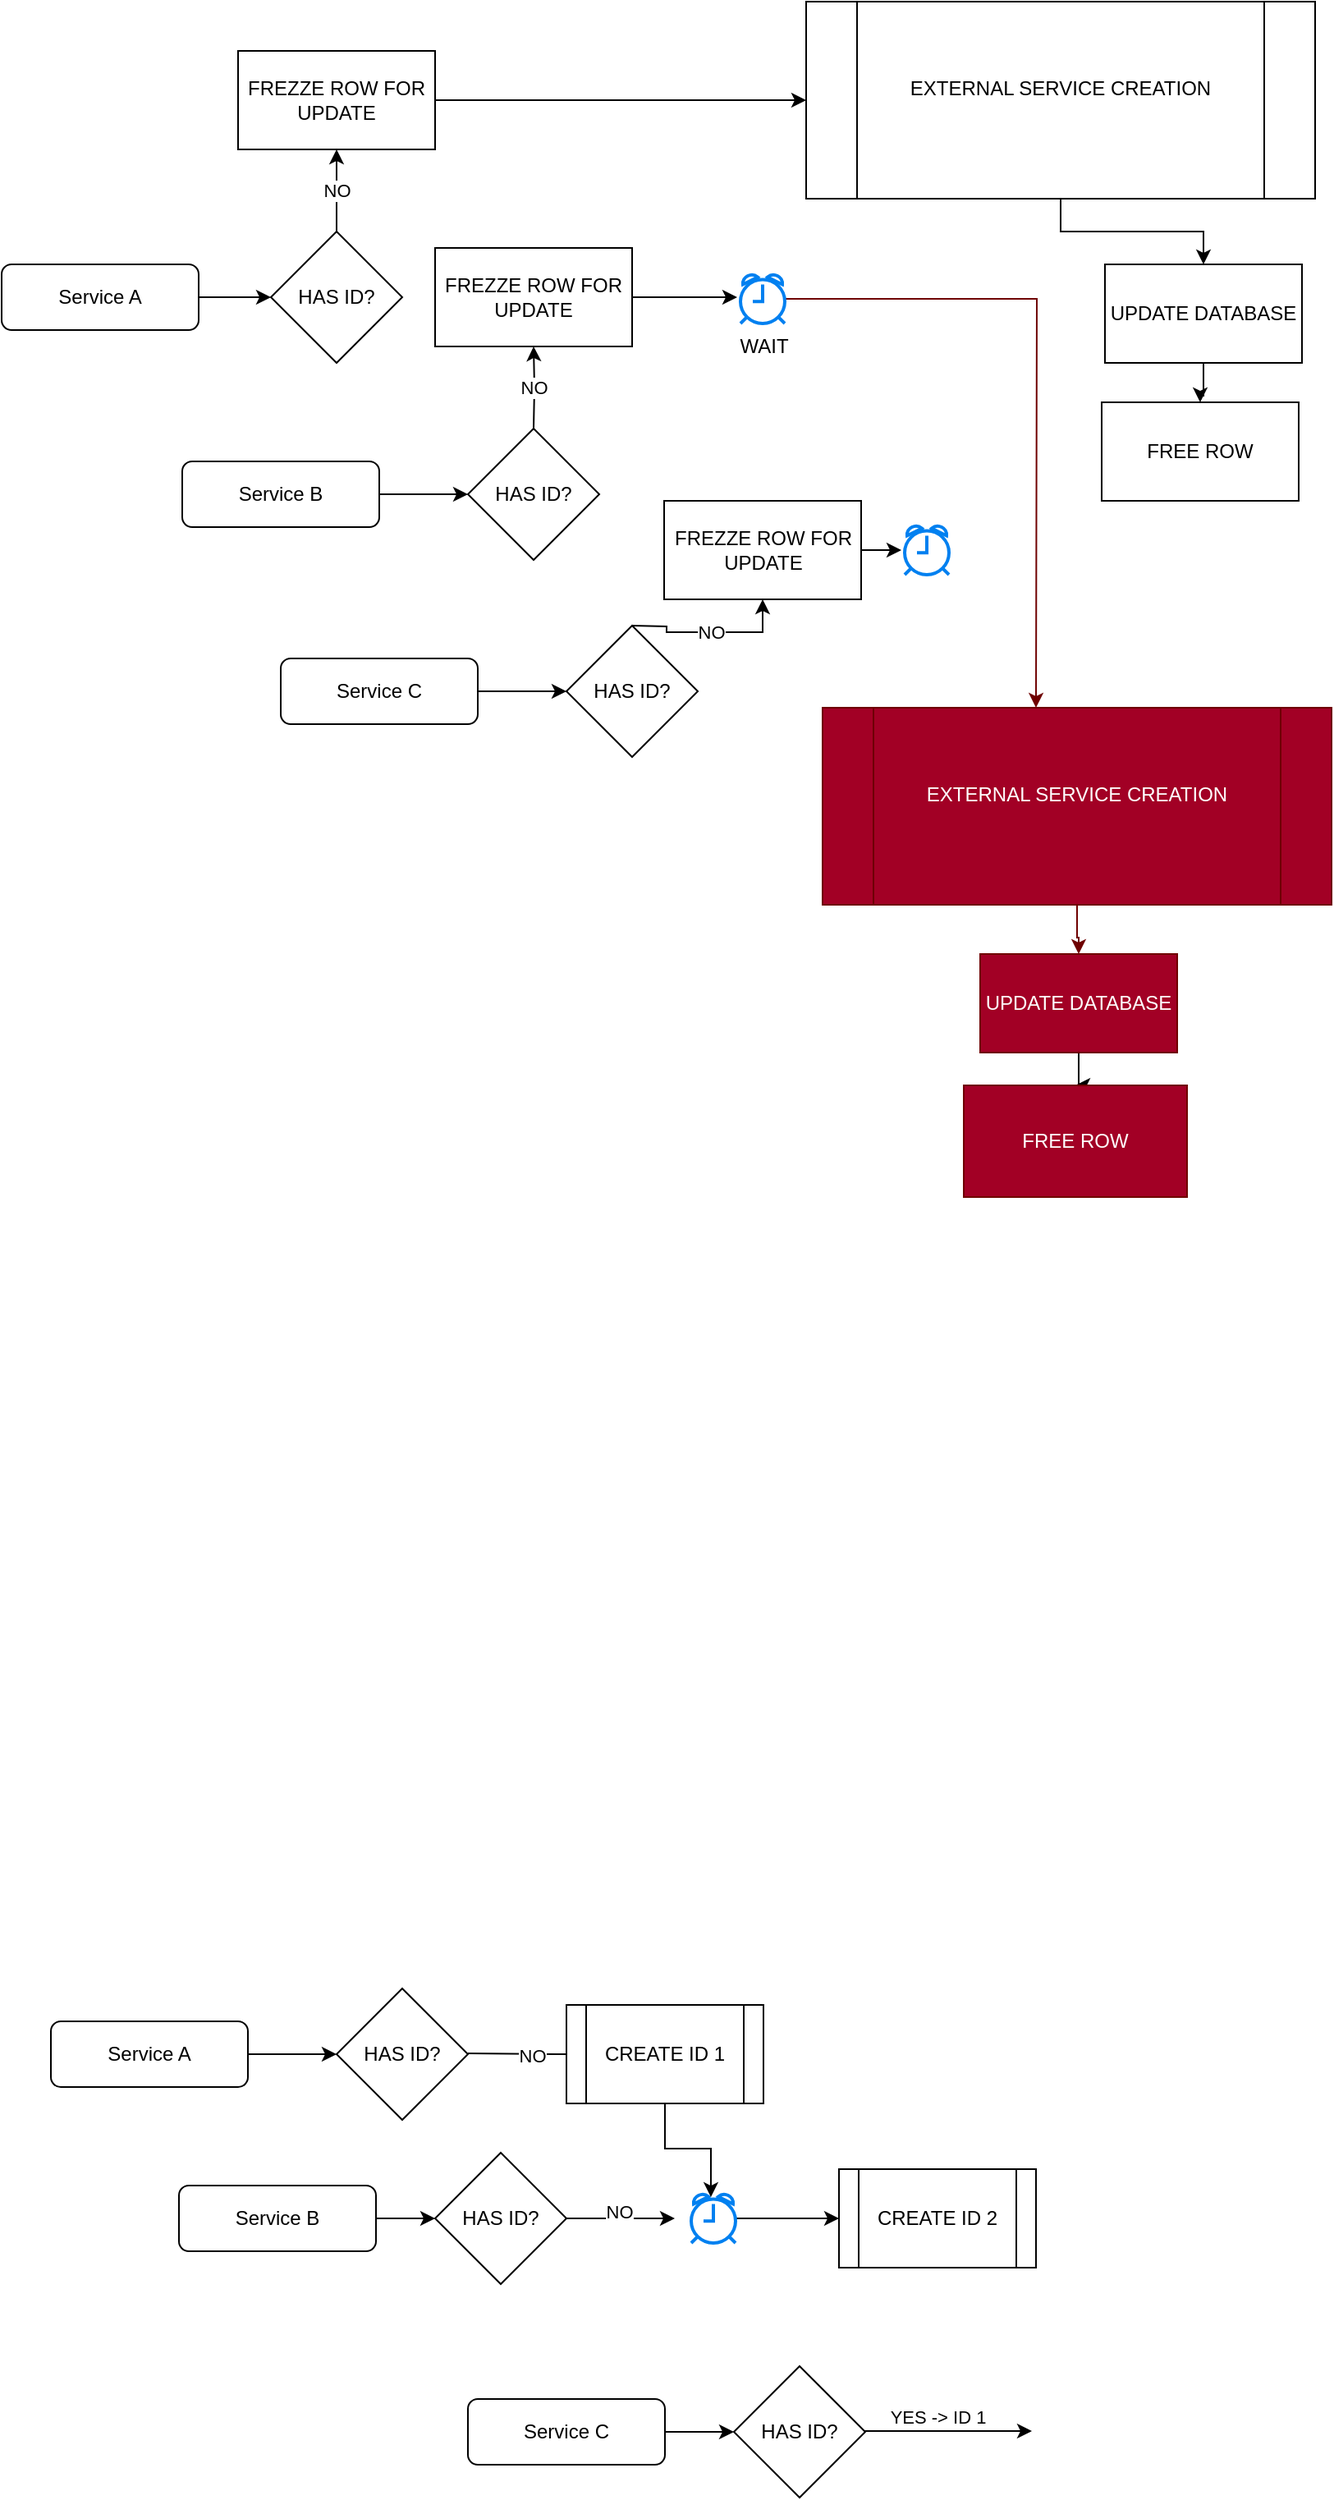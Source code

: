 <mxfile version="24.7.17">
  <diagram id="C5RBs43oDa-KdzZeNtuy" name="Page-1">
    <mxGraphModel dx="1434" dy="785" grid="1" gridSize="10" guides="1" tooltips="1" connect="1" arrows="1" fold="1" page="1" pageScale="1" pageWidth="827" pageHeight="1169" math="0" shadow="0">
      <root>
        <mxCell id="WIyWlLk6GJQsqaUBKTNV-0" />
        <mxCell id="WIyWlLk6GJQsqaUBKTNV-1" parent="WIyWlLk6GJQsqaUBKTNV-0" />
        <mxCell id="88mYrOi86_yIAvziJxNp-5" style="edgeStyle=orthogonalEdgeStyle;rounded=0;orthogonalLoop=1;jettySize=auto;html=1;entryX=0;entryY=0.5;entryDx=0;entryDy=0;" edge="1" parent="WIyWlLk6GJQsqaUBKTNV-1" source="WIyWlLk6GJQsqaUBKTNV-3" target="88mYrOi86_yIAvziJxNp-1">
          <mxGeometry relative="1" as="geometry" />
        </mxCell>
        <mxCell id="WIyWlLk6GJQsqaUBKTNV-3" value="Service A" style="rounded=1;whiteSpace=wrap;html=1;fontSize=12;glass=0;strokeWidth=1;shadow=0;" parent="WIyWlLk6GJQsqaUBKTNV-1" vertex="1">
          <mxGeometry x="10" y="180" width="120" height="40" as="geometry" />
        </mxCell>
        <mxCell id="88mYrOi86_yIAvziJxNp-7" style="edgeStyle=orthogonalEdgeStyle;rounded=0;orthogonalLoop=1;jettySize=auto;html=1;entryX=0;entryY=0.5;entryDx=0;entryDy=0;" edge="1" parent="WIyWlLk6GJQsqaUBKTNV-1" source="WIyWlLk6GJQsqaUBKTNV-7" target="88mYrOi86_yIAvziJxNp-2">
          <mxGeometry relative="1" as="geometry" />
        </mxCell>
        <mxCell id="WIyWlLk6GJQsqaUBKTNV-7" value="Service B" style="rounded=1;whiteSpace=wrap;html=1;fontSize=12;glass=0;strokeWidth=1;shadow=0;" parent="WIyWlLk6GJQsqaUBKTNV-1" vertex="1">
          <mxGeometry x="120" y="300" width="120" height="40" as="geometry" />
        </mxCell>
        <mxCell id="88mYrOi86_yIAvziJxNp-8" style="edgeStyle=orthogonalEdgeStyle;rounded=0;orthogonalLoop=1;jettySize=auto;html=1;entryX=0;entryY=0.5;entryDx=0;entryDy=0;" edge="1" parent="WIyWlLk6GJQsqaUBKTNV-1" source="WIyWlLk6GJQsqaUBKTNV-12" target="88mYrOi86_yIAvziJxNp-3">
          <mxGeometry relative="1" as="geometry" />
        </mxCell>
        <mxCell id="WIyWlLk6GJQsqaUBKTNV-12" value="Service C" style="rounded=1;whiteSpace=wrap;html=1;fontSize=12;glass=0;strokeWidth=1;shadow=0;" parent="WIyWlLk6GJQsqaUBKTNV-1" vertex="1">
          <mxGeometry x="180" y="420" width="120" height="40" as="geometry" />
        </mxCell>
        <mxCell id="88mYrOi86_yIAvziJxNp-12" value="NO" style="edgeStyle=orthogonalEdgeStyle;rounded=0;orthogonalLoop=1;jettySize=auto;html=1;entryX=0.5;entryY=1;entryDx=0;entryDy=0;" edge="1" parent="WIyWlLk6GJQsqaUBKTNV-1" source="88mYrOi86_yIAvziJxNp-1" target="88mYrOi86_yIAvziJxNp-11">
          <mxGeometry relative="1" as="geometry" />
        </mxCell>
        <mxCell id="88mYrOi86_yIAvziJxNp-1" value="HAS ID?" style="rhombus;whiteSpace=wrap;html=1;" vertex="1" parent="WIyWlLk6GJQsqaUBKTNV-1">
          <mxGeometry x="174" y="160" width="80" height="80" as="geometry" />
        </mxCell>
        <mxCell id="88mYrOi86_yIAvziJxNp-2" value="HAS ID?" style="rhombus;whiteSpace=wrap;html=1;" vertex="1" parent="WIyWlLk6GJQsqaUBKTNV-1">
          <mxGeometry x="294" y="280" width="80" height="80" as="geometry" />
        </mxCell>
        <mxCell id="88mYrOi86_yIAvziJxNp-3" value="HAS ID?" style="rhombus;whiteSpace=wrap;html=1;" vertex="1" parent="WIyWlLk6GJQsqaUBKTNV-1">
          <mxGeometry x="354" y="400" width="80" height="80" as="geometry" />
        </mxCell>
        <mxCell id="88mYrOi86_yIAvziJxNp-29" style="edgeStyle=orthogonalEdgeStyle;rounded=0;orthogonalLoop=1;jettySize=auto;html=1;entryX=0.5;entryY=0;entryDx=0;entryDy=0;" edge="1" parent="WIyWlLk6GJQsqaUBKTNV-1" source="88mYrOi86_yIAvziJxNp-10" target="88mYrOi86_yIAvziJxNp-26">
          <mxGeometry relative="1" as="geometry" />
        </mxCell>
        <mxCell id="88mYrOi86_yIAvziJxNp-10" value="EXTERNAL SERVICE CREATION&lt;div&gt;&lt;br&gt;&lt;/div&gt;" style="shape=process;whiteSpace=wrap;html=1;backgroundOutline=1;" vertex="1" parent="WIyWlLk6GJQsqaUBKTNV-1">
          <mxGeometry x="500" y="20" width="310" height="120" as="geometry" />
        </mxCell>
        <mxCell id="88mYrOi86_yIAvziJxNp-23" style="edgeStyle=orthogonalEdgeStyle;rounded=0;orthogonalLoop=1;jettySize=auto;html=1;entryX=0;entryY=0.5;entryDx=0;entryDy=0;" edge="1" parent="WIyWlLk6GJQsqaUBKTNV-1" source="88mYrOi86_yIAvziJxNp-11" target="88mYrOi86_yIAvziJxNp-10">
          <mxGeometry relative="1" as="geometry" />
        </mxCell>
        <mxCell id="88mYrOi86_yIAvziJxNp-11" value="FREZZE ROW FOR UPDATE" style="rounded=0;whiteSpace=wrap;html=1;" vertex="1" parent="WIyWlLk6GJQsqaUBKTNV-1">
          <mxGeometry x="154" y="50" width="120" height="60" as="geometry" />
        </mxCell>
        <mxCell id="88mYrOi86_yIAvziJxNp-14" value="NO" style="edgeStyle=orthogonalEdgeStyle;rounded=0;orthogonalLoop=1;jettySize=auto;html=1;entryX=0.5;entryY=1;entryDx=0;entryDy=0;" edge="1" parent="WIyWlLk6GJQsqaUBKTNV-1" target="88mYrOi86_yIAvziJxNp-15">
          <mxGeometry relative="1" as="geometry">
            <mxPoint x="334" y="280" as="sourcePoint" />
          </mxGeometry>
        </mxCell>
        <mxCell id="88mYrOi86_yIAvziJxNp-15" value="FREZZE ROW FOR UPDATE" style="rounded=0;whiteSpace=wrap;html=1;" vertex="1" parent="WIyWlLk6GJQsqaUBKTNV-1">
          <mxGeometry x="274" y="170" width="120" height="60" as="geometry" />
        </mxCell>
        <mxCell id="88mYrOi86_yIAvziJxNp-16" value="NO" style="edgeStyle=orthogonalEdgeStyle;rounded=0;orthogonalLoop=1;jettySize=auto;html=1;entryX=0.5;entryY=1;entryDx=0;entryDy=0;" edge="1" parent="WIyWlLk6GJQsqaUBKTNV-1" target="88mYrOi86_yIAvziJxNp-17">
          <mxGeometry relative="1" as="geometry">
            <mxPoint x="394" y="400" as="sourcePoint" />
          </mxGeometry>
        </mxCell>
        <mxCell id="88mYrOi86_yIAvziJxNp-17" value="FREZZE ROW FOR UPDATE" style="rounded=0;whiteSpace=wrap;html=1;" vertex="1" parent="WIyWlLk6GJQsqaUBKTNV-1">
          <mxGeometry x="413.5" y="324" width="120" height="60" as="geometry" />
        </mxCell>
        <mxCell id="88mYrOi86_yIAvziJxNp-31" style="edgeStyle=orthogonalEdgeStyle;rounded=0;orthogonalLoop=1;jettySize=auto;html=1;fillColor=#a20025;strokeColor=#6F0000;" edge="1" parent="WIyWlLk6GJQsqaUBKTNV-1" source="88mYrOi86_yIAvziJxNp-20">
          <mxGeometry relative="1" as="geometry">
            <mxPoint x="640" y="450" as="targetPoint" />
          </mxGeometry>
        </mxCell>
        <mxCell id="88mYrOi86_yIAvziJxNp-20" value="WAIT" style="html=1;verticalLabelPosition=bottom;align=center;labelBackgroundColor=#ffffff;verticalAlign=top;strokeWidth=2;strokeColor=#0080F0;shadow=0;dashed=0;shape=mxgraph.ios7.icons.alarm_clock;" vertex="1" parent="WIyWlLk6GJQsqaUBKTNV-1">
          <mxGeometry x="460" y="186" width="27" height="30" as="geometry" />
        </mxCell>
        <mxCell id="88mYrOi86_yIAvziJxNp-21" value="" style="html=1;verticalLabelPosition=bottom;align=center;labelBackgroundColor=#ffffff;verticalAlign=top;strokeWidth=2;strokeColor=#0080F0;shadow=0;dashed=0;shape=mxgraph.ios7.icons.alarm_clock;" vertex="1" parent="WIyWlLk6GJQsqaUBKTNV-1">
          <mxGeometry x="560" y="339" width="27" height="30" as="geometry" />
        </mxCell>
        <mxCell id="88mYrOi86_yIAvziJxNp-22" style="edgeStyle=orthogonalEdgeStyle;rounded=0;orthogonalLoop=1;jettySize=auto;html=1;entryX=-0.074;entryY=0.467;entryDx=0;entryDy=0;entryPerimeter=0;" edge="1" parent="WIyWlLk6GJQsqaUBKTNV-1" source="88mYrOi86_yIAvziJxNp-15" target="88mYrOi86_yIAvziJxNp-20">
          <mxGeometry relative="1" as="geometry" />
        </mxCell>
        <mxCell id="88mYrOi86_yIAvziJxNp-24" style="edgeStyle=orthogonalEdgeStyle;rounded=0;orthogonalLoop=1;jettySize=auto;html=1;entryX=-0.074;entryY=0.5;entryDx=0;entryDy=0;entryPerimeter=0;" edge="1" parent="WIyWlLk6GJQsqaUBKTNV-1" source="88mYrOi86_yIAvziJxNp-17" target="88mYrOi86_yIAvziJxNp-21">
          <mxGeometry relative="1" as="geometry" />
        </mxCell>
        <mxCell id="88mYrOi86_yIAvziJxNp-28" value="" style="edgeStyle=orthogonalEdgeStyle;rounded=0;orthogonalLoop=1;jettySize=auto;html=1;" edge="1" parent="WIyWlLk6GJQsqaUBKTNV-1" source="88mYrOi86_yIAvziJxNp-26" target="88mYrOi86_yIAvziJxNp-27">
          <mxGeometry relative="1" as="geometry" />
        </mxCell>
        <mxCell id="88mYrOi86_yIAvziJxNp-26" value="UPDATE DATABASE" style="rounded=0;whiteSpace=wrap;html=1;" vertex="1" parent="WIyWlLk6GJQsqaUBKTNV-1">
          <mxGeometry x="682" y="180" width="120" height="60" as="geometry" />
        </mxCell>
        <mxCell id="88mYrOi86_yIAvziJxNp-27" value="FREE ROW" style="whiteSpace=wrap;html=1;rounded=0;" vertex="1" parent="WIyWlLk6GJQsqaUBKTNV-1">
          <mxGeometry x="680" y="264" width="120" height="60" as="geometry" />
        </mxCell>
        <mxCell id="88mYrOi86_yIAvziJxNp-36" style="edgeStyle=orthogonalEdgeStyle;rounded=0;orthogonalLoop=1;jettySize=auto;html=1;entryX=0.5;entryY=0;entryDx=0;entryDy=0;fillColor=#a20025;strokeColor=#6F0000;" edge="1" parent="WIyWlLk6GJQsqaUBKTNV-1" source="88mYrOi86_yIAvziJxNp-32" target="88mYrOi86_yIAvziJxNp-34">
          <mxGeometry relative="1" as="geometry" />
        </mxCell>
        <mxCell id="88mYrOi86_yIAvziJxNp-32" value="EXTERNAL SERVICE CREATION&lt;div&gt;&lt;br&gt;&lt;/div&gt;" style="shape=process;whiteSpace=wrap;html=1;backgroundOutline=1;fillColor=#a20025;fontColor=#ffffff;strokeColor=#6F0000;" vertex="1" parent="WIyWlLk6GJQsqaUBKTNV-1">
          <mxGeometry x="510" y="450" width="310" height="120" as="geometry" />
        </mxCell>
        <mxCell id="88mYrOi86_yIAvziJxNp-33" value="" style="edgeStyle=orthogonalEdgeStyle;rounded=0;orthogonalLoop=1;jettySize=auto;html=1;" edge="1" parent="WIyWlLk6GJQsqaUBKTNV-1" source="88mYrOi86_yIAvziJxNp-34" target="88mYrOi86_yIAvziJxNp-35">
          <mxGeometry relative="1" as="geometry" />
        </mxCell>
        <mxCell id="88mYrOi86_yIAvziJxNp-34" value="UPDATE DATABASE" style="rounded=0;whiteSpace=wrap;html=1;fillColor=#a20025;fontColor=#ffffff;strokeColor=#6F0000;" vertex="1" parent="WIyWlLk6GJQsqaUBKTNV-1">
          <mxGeometry x="606" y="600" width="120" height="60" as="geometry" />
        </mxCell>
        <mxCell id="88mYrOi86_yIAvziJxNp-35" value="FREE ROW" style="whiteSpace=wrap;html=1;rounded=0;fillColor=#a20025;fontColor=#ffffff;strokeColor=#6F0000;" vertex="1" parent="WIyWlLk6GJQsqaUBKTNV-1">
          <mxGeometry x="596" y="680" width="136" height="68" as="geometry" />
        </mxCell>
        <mxCell id="88mYrOi86_yIAvziJxNp-63" style="edgeStyle=orthogonalEdgeStyle;rounded=0;orthogonalLoop=1;jettySize=auto;html=1;entryX=0;entryY=0.5;entryDx=0;entryDy=0;" edge="1" parent="WIyWlLk6GJQsqaUBKTNV-1" source="88mYrOi86_yIAvziJxNp-45" target="88mYrOi86_yIAvziJxNp-47">
          <mxGeometry relative="1" as="geometry" />
        </mxCell>
        <mxCell id="88mYrOi86_yIAvziJxNp-45" value="Service B" style="rounded=1;whiteSpace=wrap;html=1;fontSize=12;glass=0;strokeWidth=1;shadow=0;" vertex="1" parent="WIyWlLk6GJQsqaUBKTNV-1">
          <mxGeometry x="118" y="1350" width="120" height="40" as="geometry" />
        </mxCell>
        <mxCell id="88mYrOi86_yIAvziJxNp-64" style="edgeStyle=orthogonalEdgeStyle;rounded=0;orthogonalLoop=1;jettySize=auto;html=1;" edge="1" parent="WIyWlLk6GJQsqaUBKTNV-1" source="88mYrOi86_yIAvziJxNp-47">
          <mxGeometry relative="1" as="geometry">
            <mxPoint x="420" y="1370" as="targetPoint" />
          </mxGeometry>
        </mxCell>
        <mxCell id="88mYrOi86_yIAvziJxNp-68" value="NO&lt;div&gt;&lt;br&gt;&lt;/div&gt;" style="edgeLabel;html=1;align=center;verticalAlign=middle;resizable=0;points=[];" vertex="1" connectable="0" parent="88mYrOi86_yIAvziJxNp-64">
          <mxGeometry x="0.007" y="-1" relative="1" as="geometry">
            <mxPoint x="-1" y="1" as="offset" />
          </mxGeometry>
        </mxCell>
        <mxCell id="88mYrOi86_yIAvziJxNp-47" value="HAS ID?" style="rhombus;whiteSpace=wrap;html=1;" vertex="1" parent="WIyWlLk6GJQsqaUBKTNV-1">
          <mxGeometry x="274" y="1330" width="80" height="80" as="geometry" />
        </mxCell>
        <mxCell id="88mYrOi86_yIAvziJxNp-54" style="edgeStyle=orthogonalEdgeStyle;rounded=0;orthogonalLoop=1;jettySize=auto;html=1;entryX=0;entryY=0.5;entryDx=0;entryDy=0;" edge="1" parent="WIyWlLk6GJQsqaUBKTNV-1" source="88mYrOi86_yIAvziJxNp-55" target="88mYrOi86_yIAvziJxNp-56">
          <mxGeometry relative="1" as="geometry" />
        </mxCell>
        <mxCell id="88mYrOi86_yIAvziJxNp-55" value="Service A" style="rounded=1;whiteSpace=wrap;html=1;fontSize=12;glass=0;strokeWidth=1;shadow=0;" vertex="1" parent="WIyWlLk6GJQsqaUBKTNV-1">
          <mxGeometry x="40" y="1250" width="120" height="40" as="geometry" />
        </mxCell>
        <mxCell id="88mYrOi86_yIAvziJxNp-56" value="HAS ID?" style="rhombus;whiteSpace=wrap;html=1;" vertex="1" parent="WIyWlLk6GJQsqaUBKTNV-1">
          <mxGeometry x="214" y="1230" width="80" height="80" as="geometry" />
        </mxCell>
        <mxCell id="88mYrOi86_yIAvziJxNp-57" style="edgeStyle=orthogonalEdgeStyle;rounded=0;orthogonalLoop=1;jettySize=auto;html=1;" edge="1" parent="WIyWlLk6GJQsqaUBKTNV-1">
          <mxGeometry relative="1" as="geometry">
            <mxPoint x="400" y="1270" as="targetPoint" />
            <mxPoint x="294" y="1269.5" as="sourcePoint" />
          </mxGeometry>
        </mxCell>
        <mxCell id="88mYrOi86_yIAvziJxNp-58" value="NO" style="edgeLabel;html=1;align=center;verticalAlign=middle;resizable=0;points=[];" vertex="1" connectable="0" parent="88mYrOi86_yIAvziJxNp-57">
          <mxGeometry x="-0.269" y="-1" relative="1" as="geometry">
            <mxPoint as="offset" />
          </mxGeometry>
        </mxCell>
        <mxCell id="88mYrOi86_yIAvziJxNp-59" value="CREATE ID 1" style="shape=process;whiteSpace=wrap;html=1;backgroundOutline=1;" vertex="1" parent="WIyWlLk6GJQsqaUBKTNV-1">
          <mxGeometry x="354" y="1240" width="120" height="60" as="geometry" />
        </mxCell>
        <mxCell id="88mYrOi86_yIAvziJxNp-60" value="CREATE ID 2" style="shape=process;whiteSpace=wrap;html=1;backgroundOutline=1;" vertex="1" parent="WIyWlLk6GJQsqaUBKTNV-1">
          <mxGeometry x="520" y="1340" width="120" height="60" as="geometry" />
        </mxCell>
        <mxCell id="88mYrOi86_yIAvziJxNp-66" style="edgeStyle=orthogonalEdgeStyle;rounded=0;orthogonalLoop=1;jettySize=auto;html=1;" edge="1" parent="WIyWlLk6GJQsqaUBKTNV-1" source="88mYrOi86_yIAvziJxNp-65" target="88mYrOi86_yIAvziJxNp-60">
          <mxGeometry relative="1" as="geometry" />
        </mxCell>
        <mxCell id="88mYrOi86_yIAvziJxNp-65" value="" style="html=1;verticalLabelPosition=bottom;align=center;labelBackgroundColor=#ffffff;verticalAlign=top;strokeWidth=2;strokeColor=#0080F0;shadow=0;dashed=0;shape=mxgraph.ios7.icons.alarm_clock;" vertex="1" parent="WIyWlLk6GJQsqaUBKTNV-1">
          <mxGeometry x="430" y="1355" width="27" height="30" as="geometry" />
        </mxCell>
        <mxCell id="88mYrOi86_yIAvziJxNp-67" style="edgeStyle=orthogonalEdgeStyle;rounded=0;orthogonalLoop=1;jettySize=auto;html=1;entryX=0.444;entryY=0.067;entryDx=0;entryDy=0;entryPerimeter=0;" edge="1" parent="WIyWlLk6GJQsqaUBKTNV-1" source="88mYrOi86_yIAvziJxNp-59" target="88mYrOi86_yIAvziJxNp-65">
          <mxGeometry relative="1" as="geometry" />
        </mxCell>
        <mxCell id="88mYrOi86_yIAvziJxNp-72" style="edgeStyle=orthogonalEdgeStyle;rounded=0;orthogonalLoop=1;jettySize=auto;html=1;entryX=0;entryY=0.5;entryDx=0;entryDy=0;" edge="1" parent="WIyWlLk6GJQsqaUBKTNV-1" source="88mYrOi86_yIAvziJxNp-70" target="88mYrOi86_yIAvziJxNp-71">
          <mxGeometry relative="1" as="geometry" />
        </mxCell>
        <mxCell id="88mYrOi86_yIAvziJxNp-70" value="Service C" style="rounded=1;whiteSpace=wrap;html=1;fontSize=12;glass=0;strokeWidth=1;shadow=0;" vertex="1" parent="WIyWlLk6GJQsqaUBKTNV-1">
          <mxGeometry x="294" y="1480" width="120" height="40" as="geometry" />
        </mxCell>
        <mxCell id="88mYrOi86_yIAvziJxNp-73" style="edgeStyle=orthogonalEdgeStyle;rounded=0;orthogonalLoop=1;jettySize=auto;html=1;" edge="1" parent="WIyWlLk6GJQsqaUBKTNV-1">
          <mxGeometry relative="1" as="geometry">
            <mxPoint x="637.5" y="1499.5" as="targetPoint" />
            <mxPoint x="533.5" y="1499.5" as="sourcePoint" />
          </mxGeometry>
        </mxCell>
        <mxCell id="88mYrOi86_yIAvziJxNp-74" value="YES -&amp;gt; ID 1" style="edgeLabel;html=1;align=center;verticalAlign=middle;resizable=0;points=[];" vertex="1" connectable="0" parent="88mYrOi86_yIAvziJxNp-73">
          <mxGeometry x="0.148" y="2" relative="1" as="geometry">
            <mxPoint x="-13" y="-7" as="offset" />
          </mxGeometry>
        </mxCell>
        <mxCell id="88mYrOi86_yIAvziJxNp-71" value="HAS ID?" style="rhombus;whiteSpace=wrap;html=1;" vertex="1" parent="WIyWlLk6GJQsqaUBKTNV-1">
          <mxGeometry x="456" y="1460" width="80" height="80" as="geometry" />
        </mxCell>
      </root>
    </mxGraphModel>
  </diagram>
</mxfile>
